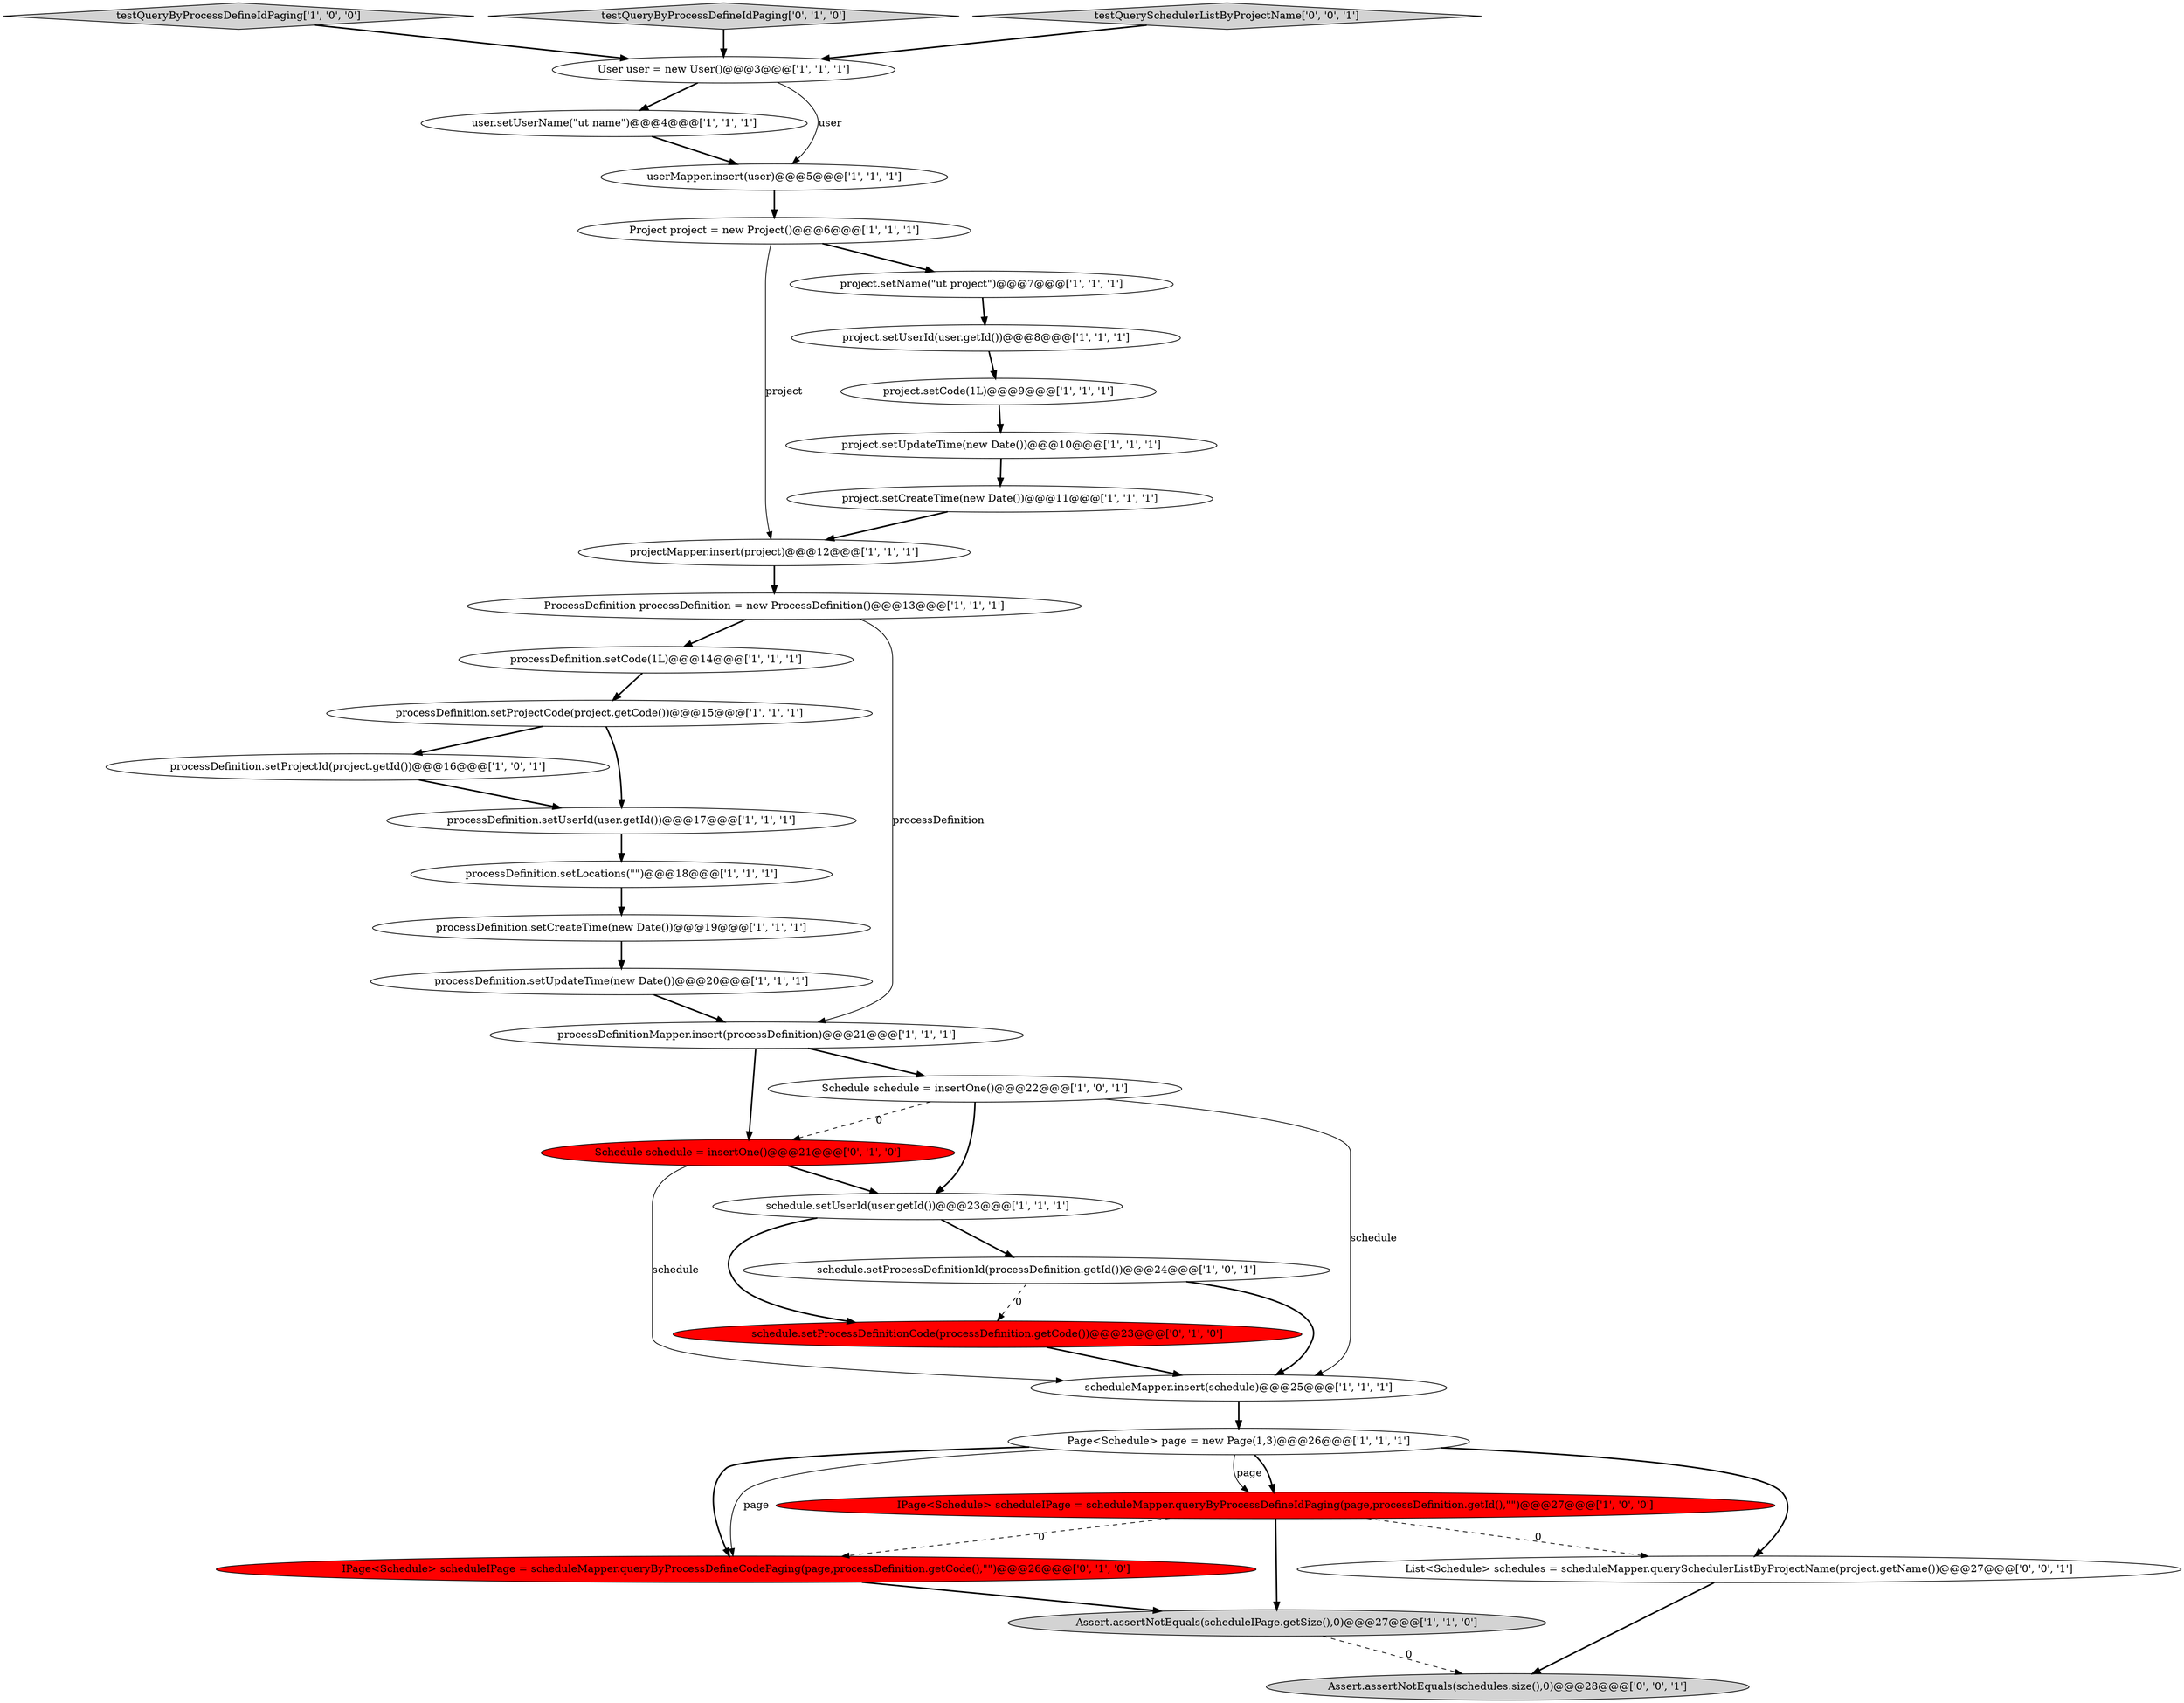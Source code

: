 digraph {
0 [style = filled, label = "Assert.assertNotEquals(scheduleIPage.getSize(),0)@@@27@@@['1', '1', '0']", fillcolor = lightgray, shape = ellipse image = "AAA0AAABBB1BBB"];
18 [style = filled, label = "project.setUpdateTime(new Date())@@@10@@@['1', '1', '1']", fillcolor = white, shape = ellipse image = "AAA0AAABBB1BBB"];
24 [style = filled, label = "Project project = new Project()@@@6@@@['1', '1', '1']", fillcolor = white, shape = ellipse image = "AAA0AAABBB1BBB"];
1 [style = filled, label = "projectMapper.insert(project)@@@12@@@['1', '1', '1']", fillcolor = white, shape = ellipse image = "AAA0AAABBB1BBB"];
2 [style = filled, label = "schedule.setProcessDefinitionId(processDefinition.getId())@@@24@@@['1', '0', '1']", fillcolor = white, shape = ellipse image = "AAA0AAABBB1BBB"];
31 [style = filled, label = "Assert.assertNotEquals(schedules.size(),0)@@@28@@@['0', '0', '1']", fillcolor = lightgray, shape = ellipse image = "AAA0AAABBB3BBB"];
20 [style = filled, label = "ProcessDefinition processDefinition = new ProcessDefinition()@@@13@@@['1', '1', '1']", fillcolor = white, shape = ellipse image = "AAA0AAABBB1BBB"];
26 [style = filled, label = "project.setCreateTime(new Date())@@@11@@@['1', '1', '1']", fillcolor = white, shape = ellipse image = "AAA0AAABBB1BBB"];
14 [style = filled, label = "scheduleMapper.insert(schedule)@@@25@@@['1', '1', '1']", fillcolor = white, shape = ellipse image = "AAA0AAABBB1BBB"];
13 [style = filled, label = "processDefinition.setProjectCode(project.getCode())@@@15@@@['1', '1', '1']", fillcolor = white, shape = ellipse image = "AAA0AAABBB1BBB"];
17 [style = filled, label = "project.setName(\"ut project\")@@@7@@@['1', '1', '1']", fillcolor = white, shape = ellipse image = "AAA0AAABBB1BBB"];
10 [style = filled, label = "IPage<Schedule> scheduleIPage = scheduleMapper.queryByProcessDefineIdPaging(page,processDefinition.getId(),\"\")@@@27@@@['1', '0', '0']", fillcolor = red, shape = ellipse image = "AAA1AAABBB1BBB"];
3 [style = filled, label = "testQueryByProcessDefineIdPaging['1', '0', '0']", fillcolor = lightgray, shape = diamond image = "AAA0AAABBB1BBB"];
7 [style = filled, label = "project.setCode(1L)@@@9@@@['1', '1', '1']", fillcolor = white, shape = ellipse image = "AAA0AAABBB1BBB"];
28 [style = filled, label = "schedule.setProcessDefinitionCode(processDefinition.getCode())@@@23@@@['0', '1', '0']", fillcolor = red, shape = ellipse image = "AAA1AAABBB2BBB"];
15 [style = filled, label = "processDefinition.setLocations(\"\")@@@18@@@['1', '1', '1']", fillcolor = white, shape = ellipse image = "AAA0AAABBB1BBB"];
5 [style = filled, label = "processDefinition.setUserId(user.getId())@@@17@@@['1', '1', '1']", fillcolor = white, shape = ellipse image = "AAA0AAABBB1BBB"];
11 [style = filled, label = "schedule.setUserId(user.getId())@@@23@@@['1', '1', '1']", fillcolor = white, shape = ellipse image = "AAA0AAABBB1BBB"];
29 [style = filled, label = "testQueryByProcessDefineIdPaging['0', '1', '0']", fillcolor = lightgray, shape = diamond image = "AAA0AAABBB2BBB"];
9 [style = filled, label = "Page<Schedule> page = new Page(1,3)@@@26@@@['1', '1', '1']", fillcolor = white, shape = ellipse image = "AAA0AAABBB1BBB"];
25 [style = filled, label = "project.setUserId(user.getId())@@@8@@@['1', '1', '1']", fillcolor = white, shape = ellipse image = "AAA0AAABBB1BBB"];
8 [style = filled, label = "processDefinition.setCode(1L)@@@14@@@['1', '1', '1']", fillcolor = white, shape = ellipse image = "AAA0AAABBB1BBB"];
19 [style = filled, label = "user.setUserName(\"ut name\")@@@4@@@['1', '1', '1']", fillcolor = white, shape = ellipse image = "AAA0AAABBB1BBB"];
30 [style = filled, label = "Schedule schedule = insertOne()@@@21@@@['0', '1', '0']", fillcolor = red, shape = ellipse image = "AAA1AAABBB2BBB"];
33 [style = filled, label = "List<Schedule> schedules = scheduleMapper.querySchedulerListByProjectName(project.getName())@@@27@@@['0', '0', '1']", fillcolor = white, shape = ellipse image = "AAA0AAABBB3BBB"];
22 [style = filled, label = "processDefinitionMapper.insert(processDefinition)@@@21@@@['1', '1', '1']", fillcolor = white, shape = ellipse image = "AAA0AAABBB1BBB"];
32 [style = filled, label = "testQuerySchedulerListByProjectName['0', '0', '1']", fillcolor = lightgray, shape = diamond image = "AAA0AAABBB3BBB"];
4 [style = filled, label = "processDefinition.setUpdateTime(new Date())@@@20@@@['1', '1', '1']", fillcolor = white, shape = ellipse image = "AAA0AAABBB1BBB"];
21 [style = filled, label = "processDefinition.setProjectId(project.getId())@@@16@@@['1', '0', '1']", fillcolor = white, shape = ellipse image = "AAA0AAABBB1BBB"];
12 [style = filled, label = "Schedule schedule = insertOne()@@@22@@@['1', '0', '1']", fillcolor = white, shape = ellipse image = "AAA0AAABBB1BBB"];
6 [style = filled, label = "User user = new User()@@@3@@@['1', '1', '1']", fillcolor = white, shape = ellipse image = "AAA0AAABBB1BBB"];
23 [style = filled, label = "userMapper.insert(user)@@@5@@@['1', '1', '1']", fillcolor = white, shape = ellipse image = "AAA0AAABBB1BBB"];
16 [style = filled, label = "processDefinition.setCreateTime(new Date())@@@19@@@['1', '1', '1']", fillcolor = white, shape = ellipse image = "AAA0AAABBB1BBB"];
27 [style = filled, label = "IPage<Schedule> scheduleIPage = scheduleMapper.queryByProcessDefineCodePaging(page,processDefinition.getCode(),\"\")@@@26@@@['0', '1', '0']", fillcolor = red, shape = ellipse image = "AAA1AAABBB2BBB"];
17->25 [style = bold, label=""];
11->28 [style = bold, label=""];
27->0 [style = bold, label=""];
9->33 [style = bold, label=""];
26->1 [style = bold, label=""];
6->23 [style = solid, label="user"];
18->26 [style = bold, label=""];
12->11 [style = bold, label=""];
1->20 [style = bold, label=""];
5->15 [style = bold, label=""];
3->6 [style = bold, label=""];
10->33 [style = dashed, label="0"];
6->19 [style = bold, label=""];
9->10 [style = bold, label=""];
12->30 [style = dashed, label="0"];
10->27 [style = dashed, label="0"];
15->16 [style = bold, label=""];
25->7 [style = bold, label=""];
32->6 [style = bold, label=""];
11->2 [style = bold, label=""];
22->30 [style = bold, label=""];
28->14 [style = bold, label=""];
12->14 [style = solid, label="schedule"];
30->14 [style = solid, label="schedule"];
9->27 [style = bold, label=""];
9->27 [style = solid, label="page"];
21->5 [style = bold, label=""];
30->11 [style = bold, label=""];
29->6 [style = bold, label=""];
23->24 [style = bold, label=""];
20->8 [style = bold, label=""];
24->1 [style = solid, label="project"];
22->12 [style = bold, label=""];
19->23 [style = bold, label=""];
2->14 [style = bold, label=""];
10->0 [style = bold, label=""];
24->17 [style = bold, label=""];
2->28 [style = dashed, label="0"];
0->31 [style = dashed, label="0"];
13->5 [style = bold, label=""];
7->18 [style = bold, label=""];
33->31 [style = bold, label=""];
9->10 [style = solid, label="page"];
14->9 [style = bold, label=""];
16->4 [style = bold, label=""];
20->22 [style = solid, label="processDefinition"];
13->21 [style = bold, label=""];
4->22 [style = bold, label=""];
8->13 [style = bold, label=""];
}
